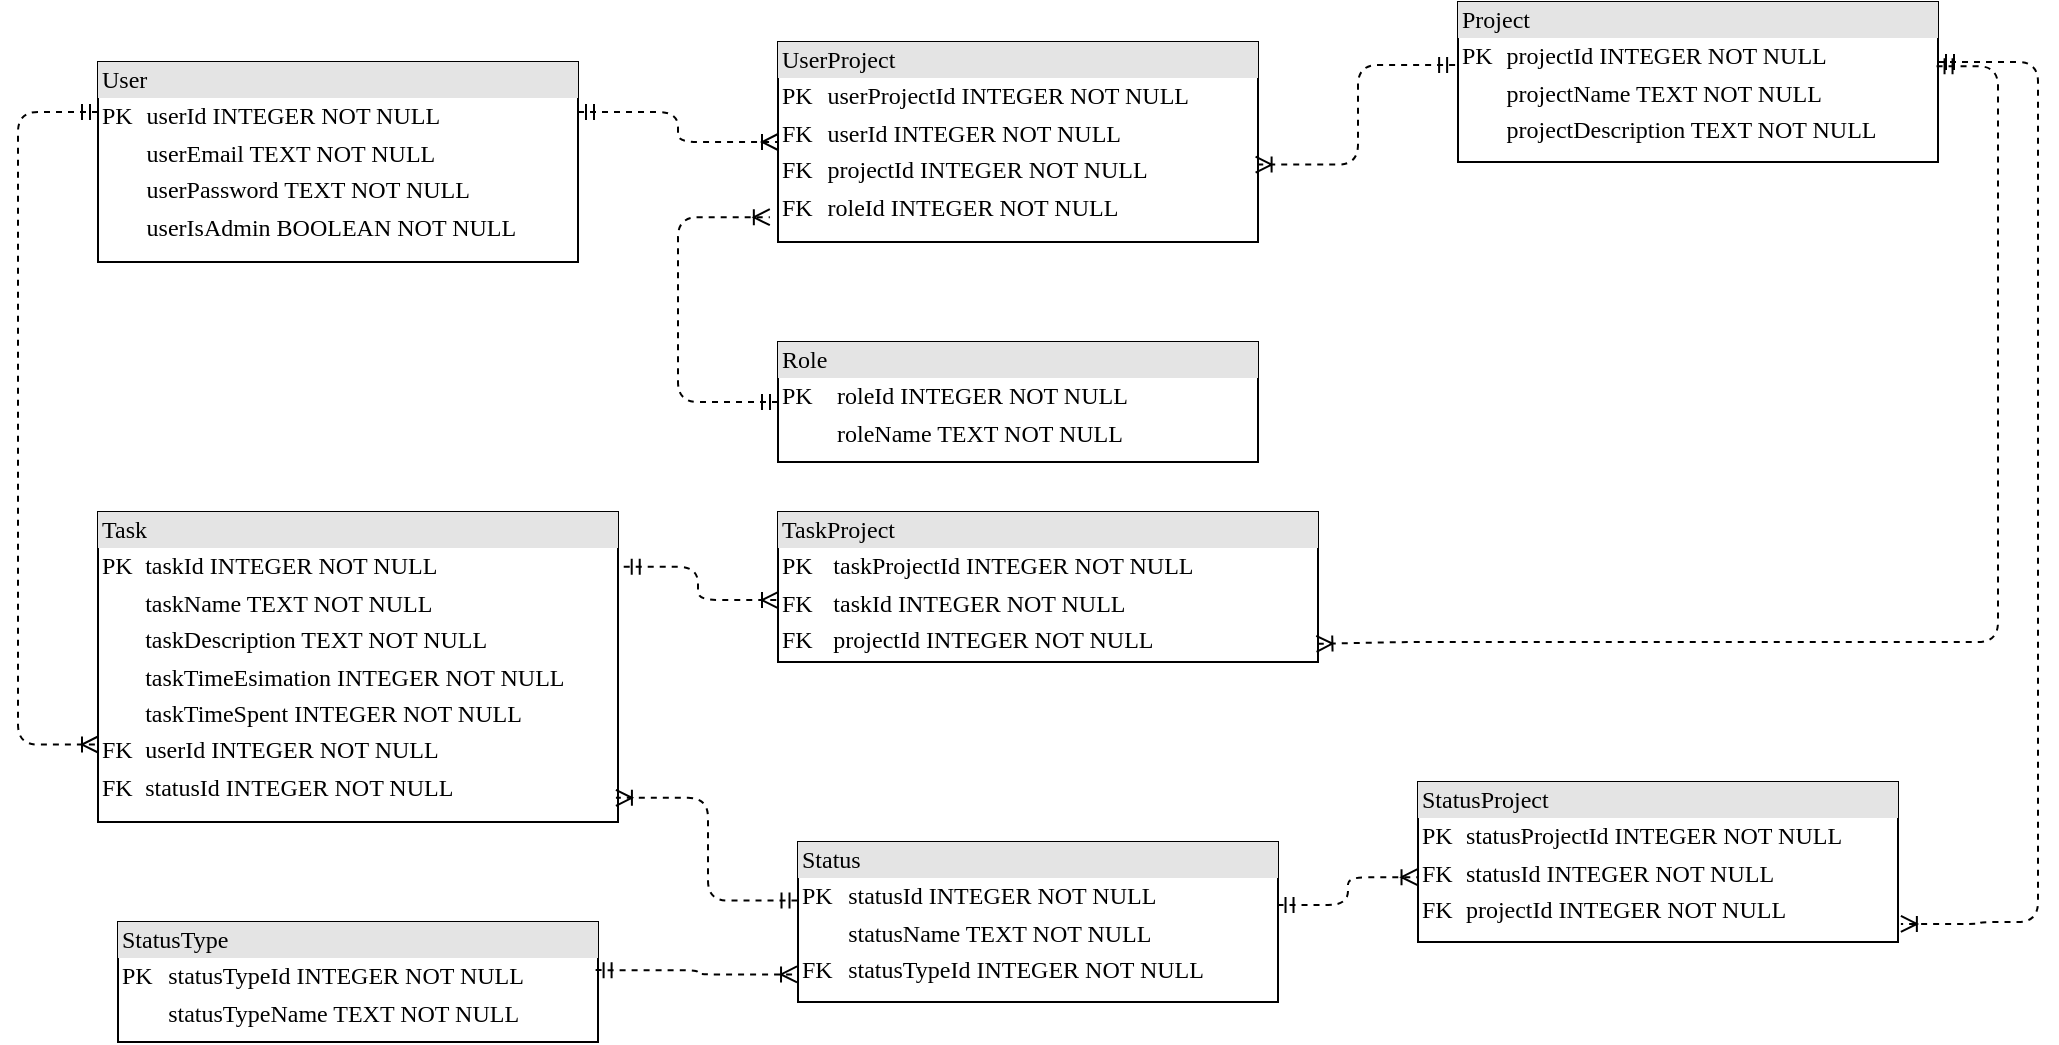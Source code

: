 <mxfile version="22.0.2" type="device">
  <diagram name="Page-1" id="2ca16b54-16f6-2749-3443-fa8db7711227">
    <mxGraphModel dx="1005" dy="674" grid="1" gridSize="10" guides="1" tooltips="1" connect="1" arrows="1" fold="1" page="1" pageScale="1" pageWidth="1100" pageHeight="850" background="none" math="0" shadow="0">
      <root>
        <mxCell id="0" />
        <mxCell id="1" parent="0" />
        <mxCell id="2ed32ef02a7f4228-2" value="&lt;div style=&quot;box-sizing: border-box ; width: 100% ; background: #e4e4e4 ; padding: 2px&quot;&gt;User&lt;/div&gt;&lt;table style=&quot;width: 100% ; font-size: 1em&quot; cellpadding=&quot;2&quot; cellspacing=&quot;0&quot;&gt;&lt;tbody&gt;&lt;tr&gt;&lt;td&gt;PK&lt;/td&gt;&lt;td&gt;userId INTEGER NOT NULL&lt;/td&gt;&lt;/tr&gt;&lt;tr&gt;&lt;td&gt;&lt;br&gt;&lt;/td&gt;&lt;td&gt;userEmail TEXT NOT NULL&lt;/td&gt;&lt;/tr&gt;&lt;tr&gt;&lt;td&gt;&lt;/td&gt;&lt;td&gt;userPassword TEXT NOT NULL&lt;/td&gt;&lt;/tr&gt;&lt;tr&gt;&lt;td&gt;&lt;br&gt;&lt;/td&gt;&lt;td&gt;userIsAdmin BOOLEAN NOT NULL&lt;br&gt;&lt;/td&gt;&lt;/tr&gt;&lt;/tbody&gt;&lt;/table&gt;" style="verticalAlign=top;align=left;overflow=fill;html=1;rounded=0;shadow=0;comic=0;labelBackgroundColor=none;strokeWidth=1;fontFamily=Verdana;fontSize=12" parent="1" vertex="1">
          <mxGeometry x="70" y="60" width="240" height="100" as="geometry" />
        </mxCell>
        <mxCell id="3Zuyfexjw9MHxoGortzV-1" value="&lt;div style=&quot;box-sizing: border-box ; width: 100% ; background: #e4e4e4 ; padding: 2px&quot;&gt;Project&lt;/div&gt;&lt;table style=&quot;width: 100% ; font-size: 1em&quot; cellpadding=&quot;2&quot; cellspacing=&quot;0&quot;&gt;&lt;tbody&gt;&lt;tr&gt;&lt;td&gt;PK&lt;/td&gt;&lt;td&gt;projectId INTEGER NOT NULL&lt;/td&gt;&lt;/tr&gt;&lt;tr&gt;&lt;td&gt;&lt;br&gt;&lt;/td&gt;&lt;td&gt;projectName TEXT NOT NULL&lt;/td&gt;&lt;/tr&gt;&lt;tr&gt;&lt;td&gt;&lt;/td&gt;&lt;td&gt;projectDescription TEXT NOT NULL&lt;/td&gt;&lt;/tr&gt;&lt;tr&gt;&lt;td&gt;&lt;br&gt;&lt;/td&gt;&lt;td&gt;&lt;br&gt;&lt;/td&gt;&lt;/tr&gt;&lt;/tbody&gt;&lt;/table&gt;" style="verticalAlign=top;align=left;overflow=fill;html=1;rounded=0;shadow=0;comic=0;labelBackgroundColor=none;strokeWidth=1;fontFamily=Verdana;fontSize=12" parent="1" vertex="1">
          <mxGeometry x="750" y="30" width="240" height="80" as="geometry" />
        </mxCell>
        <mxCell id="3Zuyfexjw9MHxoGortzV-2" value="&lt;div style=&quot;box-sizing: border-box ; width: 100% ; background: #e4e4e4 ; padding: 2px&quot;&gt;UserProject&lt;/div&gt;&lt;table style=&quot;width: 100% ; font-size: 1em&quot; cellpadding=&quot;2&quot; cellspacing=&quot;0&quot;&gt;&lt;tbody&gt;&lt;tr&gt;&lt;td&gt;PK&lt;/td&gt;&lt;td&gt;userProjectId INTEGER NOT NULL&lt;/td&gt;&lt;/tr&gt;&lt;tr&gt;&lt;td&gt;FK&lt;/td&gt;&lt;td&gt;userId INTEGER NOT NULL&lt;/td&gt;&lt;/tr&gt;&lt;tr&gt;&lt;td&gt;FK&lt;/td&gt;&lt;td&gt;projectId INTEGER NOT NULL&lt;/td&gt;&lt;/tr&gt;&lt;tr&gt;&lt;td&gt;FK&lt;br&gt;&lt;/td&gt;&lt;td&gt;roleId INTEGER NOT NULL&lt;br&gt;&lt;/td&gt;&lt;/tr&gt;&lt;/tbody&gt;&lt;/table&gt;" style="verticalAlign=top;align=left;overflow=fill;html=1;rounded=0;shadow=0;comic=0;labelBackgroundColor=none;strokeWidth=1;fontFamily=Verdana;fontSize=12" parent="1" vertex="1">
          <mxGeometry x="410" y="50" width="240" height="100" as="geometry" />
        </mxCell>
        <mxCell id="3Zuyfexjw9MHxoGortzV-3" style="edgeStyle=orthogonalEdgeStyle;html=1;dashed=1;labelBackgroundColor=none;startArrow=ERmandOne;endArrow=ERoneToMany;fontFamily=Verdana;fontSize=12;align=left;entryX=0;entryY=0.5;entryDx=0;entryDy=0;exitX=1;exitY=0.25;exitDx=0;exitDy=0;" parent="1" source="2ed32ef02a7f4228-2" target="3Zuyfexjw9MHxoGortzV-2" edge="1">
          <mxGeometry relative="1" as="geometry">
            <mxPoint x="710" y="160" as="sourcePoint" />
            <mxPoint x="840" y="145" as="targetPoint" />
          </mxGeometry>
        </mxCell>
        <mxCell id="3Zuyfexjw9MHxoGortzV-4" style="edgeStyle=orthogonalEdgeStyle;html=1;dashed=1;labelBackgroundColor=none;startArrow=ERmandOne;endArrow=ERoneToMany;fontFamily=Verdana;fontSize=12;align=left;entryX=0.995;entryY=0.613;entryDx=0;entryDy=0;exitX=-0.006;exitY=0.394;exitDx=0;exitDy=0;exitPerimeter=0;entryPerimeter=0;" parent="1" source="3Zuyfexjw9MHxoGortzV-1" target="3Zuyfexjw9MHxoGortzV-2" edge="1">
          <mxGeometry relative="1" as="geometry">
            <mxPoint x="320" y="95" as="sourcePoint" />
            <mxPoint x="460" y="110" as="targetPoint" />
          </mxGeometry>
        </mxCell>
        <mxCell id="3Zuyfexjw9MHxoGortzV-5" value="&lt;div style=&quot;box-sizing: border-box ; width: 100% ; background: #e4e4e4 ; padding: 2px&quot;&gt;Role&lt;/div&gt;&lt;table style=&quot;width: 100% ; font-size: 1em&quot; cellpadding=&quot;2&quot; cellspacing=&quot;0&quot;&gt;&lt;tbody&gt;&lt;tr&gt;&lt;td&gt;PK&lt;/td&gt;&lt;td&gt;roleId INTEGER NOT NULL&lt;/td&gt;&lt;/tr&gt;&lt;tr&gt;&lt;td&gt;&lt;br&gt;&lt;/td&gt;&lt;td&gt;roleName TEXT NOT NULL&lt;/td&gt;&lt;/tr&gt;&lt;tr&gt;&lt;td&gt;&lt;/td&gt;&lt;td&gt;&lt;/td&gt;&lt;/tr&gt;&lt;/tbody&gt;&lt;/table&gt;" style="verticalAlign=top;align=left;overflow=fill;html=1;rounded=0;shadow=0;comic=0;labelBackgroundColor=none;strokeWidth=1;fontFamily=Verdana;fontSize=12" parent="1" vertex="1">
          <mxGeometry x="410" y="200" width="240" height="60" as="geometry" />
        </mxCell>
        <mxCell id="3Zuyfexjw9MHxoGortzV-6" style="edgeStyle=orthogonalEdgeStyle;html=1;dashed=1;labelBackgroundColor=none;startArrow=ERmandOne;endArrow=ERoneToMany;fontFamily=Verdana;fontSize=12;align=left;entryX=-0.017;entryY=0.876;entryDx=0;entryDy=0;exitX=0;exitY=0.5;exitDx=0;exitDy=0;entryPerimeter=0;movable=1;resizable=1;rotatable=1;deletable=1;editable=1;locked=0;connectable=1;" parent="1" source="3Zuyfexjw9MHxoGortzV-5" target="3Zuyfexjw9MHxoGortzV-2" edge="1">
          <mxGeometry relative="1" as="geometry">
            <mxPoint x="320" y="95" as="sourcePoint" />
            <mxPoint x="420" y="110" as="targetPoint" />
            <Array as="points">
              <mxPoint x="360" y="230" />
              <mxPoint x="360" y="138" />
            </Array>
          </mxGeometry>
        </mxCell>
        <mxCell id="3Zuyfexjw9MHxoGortzV-7" value="&lt;div style=&quot;box-sizing: border-box ; width: 100% ; background: #e4e4e4 ; padding: 2px&quot;&gt;Task&lt;/div&gt;&lt;table style=&quot;width: 100% ; font-size: 1em&quot; cellpadding=&quot;2&quot; cellspacing=&quot;0&quot;&gt;&lt;tbody&gt;&lt;tr&gt;&lt;td&gt;PK&lt;/td&gt;&lt;td&gt;taskId INTEGER NOT NULL&lt;/td&gt;&lt;/tr&gt;&lt;tr&gt;&lt;td&gt;&lt;br&gt;&lt;/td&gt;&lt;td&gt;taskName TEXT NOT NULL&lt;/td&gt;&lt;/tr&gt;&lt;tr&gt;&lt;td&gt;&lt;/td&gt;&lt;td&gt;taskDescription TEXT NOT NULL&lt;br&gt;&lt;/td&gt;&lt;/tr&gt;&lt;tr&gt;&lt;td&gt;&lt;br&gt;&lt;/td&gt;&lt;td&gt;taskTimeEsimation INTEGER NOT NULL&lt;br&gt;&lt;/td&gt;&lt;/tr&gt;&lt;tr&gt;&lt;td&gt;&lt;br&gt;&lt;/td&gt;&lt;td&gt;taskTimeSpent INTEGER NOT NULL&lt;br&gt;&lt;/td&gt;&lt;/tr&gt;&lt;tr&gt;&lt;td&gt;FK&lt;/td&gt;&lt;td&gt;userId INTEGER NOT NULL&lt;/td&gt;&lt;/tr&gt;&lt;tr&gt;&lt;td&gt;FK&lt;/td&gt;&lt;td&gt;statusId INTEGER NOT NULL&lt;/td&gt;&lt;/tr&gt;&lt;/tbody&gt;&lt;/table&gt;" style="verticalAlign=top;align=left;overflow=fill;html=1;rounded=0;shadow=0;comic=0;labelBackgroundColor=none;strokeWidth=1;fontFamily=Verdana;fontSize=12" parent="1" vertex="1">
          <mxGeometry x="70" y="285" width="260" height="155" as="geometry" />
        </mxCell>
        <mxCell id="3Zuyfexjw9MHxoGortzV-8" style="edgeStyle=orthogonalEdgeStyle;html=1;dashed=1;labelBackgroundColor=none;startArrow=ERmandOne;endArrow=ERoneToMany;fontFamily=Verdana;fontSize=12;align=left;entryX=0;entryY=0.75;entryDx=0;entryDy=0;exitX=0;exitY=0.25;exitDx=0;exitDy=0;movable=1;resizable=1;rotatable=1;deletable=1;editable=1;locked=0;connectable=1;" parent="1" source="2ed32ef02a7f4228-2" target="3Zuyfexjw9MHxoGortzV-7" edge="1">
          <mxGeometry relative="1" as="geometry">
            <mxPoint x="50" y="90" as="sourcePoint" />
            <mxPoint x="100" y="406.25" as="targetPoint" />
            <Array as="points">
              <mxPoint x="30" y="85" />
              <mxPoint x="30" y="401" />
            </Array>
          </mxGeometry>
        </mxCell>
        <mxCell id="3Zuyfexjw9MHxoGortzV-9" value="&lt;div style=&quot;box-sizing: border-box ; width: 100% ; background: #e4e4e4 ; padding: 2px&quot;&gt;TaskProject&lt;/div&gt;&lt;table style=&quot;width: 100% ; font-size: 1em&quot; cellpadding=&quot;2&quot; cellspacing=&quot;0&quot;&gt;&lt;tbody&gt;&lt;tr&gt;&lt;td&gt;PK&lt;/td&gt;&lt;td&gt;taskProjectId INTEGER NOT NULL&lt;/td&gt;&lt;/tr&gt;&lt;tr&gt;&lt;td&gt;FK&lt;/td&gt;&lt;td&gt;taskId INTEGER NOT NULL&lt;/td&gt;&lt;/tr&gt;&lt;tr&gt;&lt;td&gt;FK&lt;/td&gt;&lt;td&gt;projectId INTEGER&amp;nbsp;NOT NULL&lt;/td&gt;&lt;/tr&gt;&lt;tr&gt;&lt;td&gt;&lt;br&gt;&lt;/td&gt;&lt;td&gt;&lt;br&gt;&lt;/td&gt;&lt;/tr&gt;&lt;/tbody&gt;&lt;/table&gt;" style="verticalAlign=top;align=left;overflow=fill;html=1;rounded=0;shadow=0;comic=0;labelBackgroundColor=none;strokeWidth=1;fontFamily=Verdana;fontSize=12" parent="1" vertex="1">
          <mxGeometry x="410" y="285" width="270" height="75" as="geometry" />
        </mxCell>
        <mxCell id="3Zuyfexjw9MHxoGortzV-10" style="edgeStyle=orthogonalEdgeStyle;html=1;dashed=1;labelBackgroundColor=none;startArrow=ERmandOne;endArrow=ERoneToMany;fontFamily=Verdana;fontSize=12;align=left;exitX=1.011;exitY=0.177;exitDx=0;exitDy=0;movable=1;resizable=1;rotatable=1;deletable=1;editable=1;locked=0;connectable=1;exitPerimeter=0;entryX=0;entryY=0.587;entryDx=0;entryDy=0;entryPerimeter=0;" parent="1" source="3Zuyfexjw9MHxoGortzV-7" target="3Zuyfexjw9MHxoGortzV-9" edge="1">
          <mxGeometry relative="1" as="geometry">
            <mxPoint x="80" y="95" as="sourcePoint" />
            <mxPoint x="450" y="330" as="targetPoint" />
          </mxGeometry>
        </mxCell>
        <mxCell id="3Zuyfexjw9MHxoGortzV-11" style="edgeStyle=orthogonalEdgeStyle;html=1;dashed=1;labelBackgroundColor=none;startArrow=ERmandOne;endArrow=ERoneToMany;fontFamily=Verdana;fontSize=12;align=left;entryX=0.997;entryY=0.879;entryDx=0;entryDy=0;exitX=0.997;exitY=0.401;exitDx=0;exitDy=0;movable=1;resizable=1;rotatable=1;deletable=1;editable=1;locked=0;connectable=1;exitPerimeter=0;entryPerimeter=0;" parent="1" source="3Zuyfexjw9MHxoGortzV-1" target="3Zuyfexjw9MHxoGortzV-9" edge="1">
          <mxGeometry relative="1" as="geometry">
            <mxPoint x="390" y="330" as="sourcePoint" />
            <mxPoint x="470" y="365" as="targetPoint" />
            <Array as="points">
              <mxPoint x="1020" y="62" />
              <mxPoint x="1020" y="350" />
              <mxPoint x="725" y="350" />
            </Array>
          </mxGeometry>
        </mxCell>
        <mxCell id="3Zuyfexjw9MHxoGortzV-12" value="&lt;div style=&quot;box-sizing: border-box ; width: 100% ; background: #e4e4e4 ; padding: 2px&quot;&gt;Status&lt;/div&gt;&lt;table style=&quot;width: 100% ; font-size: 1em&quot; cellpadding=&quot;2&quot; cellspacing=&quot;0&quot;&gt;&lt;tbody&gt;&lt;tr&gt;&lt;td&gt;PK&lt;/td&gt;&lt;td&gt;statusId INTEGER NOT NULL&lt;/td&gt;&lt;/tr&gt;&lt;tr&gt;&lt;td&gt;&lt;br&gt;&lt;/td&gt;&lt;td&gt;statusName TEXT NOT NULL&lt;/td&gt;&lt;/tr&gt;&lt;tr&gt;&lt;td&gt;FK&lt;/td&gt;&lt;td&gt;statusTypeId INTEGER NOT NULL&lt;/td&gt;&lt;/tr&gt;&lt;tr&gt;&lt;td&gt;&lt;br&gt;&lt;/td&gt;&lt;td&gt;&lt;br&gt;&lt;/td&gt;&lt;/tr&gt;&lt;/tbody&gt;&lt;/table&gt;" style="verticalAlign=top;align=left;overflow=fill;html=1;rounded=0;shadow=0;comic=0;labelBackgroundColor=none;strokeWidth=1;fontFamily=Verdana;fontSize=12" parent="1" vertex="1">
          <mxGeometry x="420" y="450" width="240" height="80" as="geometry" />
        </mxCell>
        <mxCell id="3Zuyfexjw9MHxoGortzV-14" value="&lt;div style=&quot;box-sizing: border-box ; width: 100% ; background: #e4e4e4 ; padding: 2px&quot;&gt;StatusType&lt;/div&gt;&lt;table style=&quot;width: 100% ; font-size: 1em&quot; cellpadding=&quot;2&quot; cellspacing=&quot;0&quot;&gt;&lt;tbody&gt;&lt;tr&gt;&lt;td&gt;PK&lt;/td&gt;&lt;td&gt;statusTypeId INTEGER NOT NULL&lt;/td&gt;&lt;/tr&gt;&lt;tr&gt;&lt;td&gt;&lt;br&gt;&lt;/td&gt;&lt;td&gt;statusTypeName TEXT NOT NULL&lt;/td&gt;&lt;/tr&gt;&lt;tr&gt;&lt;td&gt;&lt;/td&gt;&lt;td&gt;&lt;/td&gt;&lt;/tr&gt;&lt;/tbody&gt;&lt;/table&gt;" style="verticalAlign=top;align=left;overflow=fill;html=1;rounded=0;shadow=0;comic=0;labelBackgroundColor=none;strokeWidth=1;fontFamily=Verdana;fontSize=12" parent="1" vertex="1">
          <mxGeometry x="80" y="490" width="240" height="60" as="geometry" />
        </mxCell>
        <mxCell id="3Zuyfexjw9MHxoGortzV-16" style="edgeStyle=orthogonalEdgeStyle;html=1;dashed=1;labelBackgroundColor=none;startArrow=ERmandOne;endArrow=ERoneToMany;fontFamily=Verdana;fontSize=12;align=left;entryX=-0.002;entryY=0.828;entryDx=0;entryDy=0;movable=1;resizable=1;rotatable=1;deletable=1;editable=1;locked=0;connectable=1;entryPerimeter=0;exitX=0.995;exitY=0.401;exitDx=0;exitDy=0;exitPerimeter=0;" parent="1" source="3Zuyfexjw9MHxoGortzV-14" target="3Zuyfexjw9MHxoGortzV-12" edge="1">
          <mxGeometry relative="1" as="geometry">
            <mxPoint x="383" y="516" as="sourcePoint" />
            <mxPoint x="530" y="343" as="targetPoint" />
          </mxGeometry>
        </mxCell>
        <mxCell id="3Zuyfexjw9MHxoGortzV-17" value="&lt;div style=&quot;box-sizing: border-box ; width: 100% ; background: #e4e4e4 ; padding: 2px&quot;&gt;StatusProject&lt;/div&gt;&lt;table style=&quot;width: 100% ; font-size: 1em&quot; cellpadding=&quot;2&quot; cellspacing=&quot;0&quot;&gt;&lt;tbody&gt;&lt;tr&gt;&lt;td&gt;PK&lt;/td&gt;&lt;td&gt;statusProjectId INTEGER NOT NULL&lt;/td&gt;&lt;/tr&gt;&lt;tr&gt;&lt;td&gt;FK&lt;/td&gt;&lt;td&gt;statusId INTEGER&amp;nbsp;NOT NULL&lt;/td&gt;&lt;/tr&gt;&lt;tr&gt;&lt;td&gt;FK&lt;/td&gt;&lt;td&gt;projectId INTEGER NOT NULL&lt;/td&gt;&lt;/tr&gt;&lt;tr&gt;&lt;td&gt;&lt;br&gt;&lt;/td&gt;&lt;td&gt;&lt;br&gt;&lt;/td&gt;&lt;/tr&gt;&lt;/tbody&gt;&lt;/table&gt;" style="verticalAlign=top;align=left;overflow=fill;html=1;rounded=0;shadow=0;comic=0;labelBackgroundColor=none;strokeWidth=1;fontFamily=Verdana;fontSize=12" parent="1" vertex="1">
          <mxGeometry x="730" y="420" width="240" height="80" as="geometry" />
        </mxCell>
        <mxCell id="3Zuyfexjw9MHxoGortzV-18" style="edgeStyle=orthogonalEdgeStyle;html=1;dashed=1;labelBackgroundColor=none;startArrow=ERmandOne;endArrow=ERoneToMany;fontFamily=Verdana;fontSize=12;align=left;entryX=-0.001;entryY=0.595;entryDx=0;entryDy=0;exitX=0.999;exitY=0.394;exitDx=0;exitDy=0;movable=1;resizable=1;rotatable=1;deletable=1;editable=1;locked=0;connectable=1;entryPerimeter=0;exitPerimeter=0;" parent="1" source="3Zuyfexjw9MHxoGortzV-12" target="3Zuyfexjw9MHxoGortzV-17" edge="1">
          <mxGeometry relative="1" as="geometry">
            <mxPoint x="390" y="520" as="sourcePoint" />
            <mxPoint x="470" y="520" as="targetPoint" />
          </mxGeometry>
        </mxCell>
        <mxCell id="3Zuyfexjw9MHxoGortzV-19" style="edgeStyle=orthogonalEdgeStyle;html=1;dashed=1;labelBackgroundColor=none;startArrow=ERmandOne;endArrow=ERoneToMany;fontFamily=Verdana;fontSize=12;align=left;entryX=1.006;entryY=0.887;entryDx=0;entryDy=0;movable=1;resizable=1;rotatable=1;deletable=1;editable=1;locked=0;connectable=1;entryPerimeter=0;" parent="1" target="3Zuyfexjw9MHxoGortzV-17" edge="1">
          <mxGeometry relative="1" as="geometry">
            <mxPoint x="990" y="60" as="sourcePoint" />
            <mxPoint x="780" y="478" as="targetPoint" />
            <Array as="points">
              <mxPoint x="1040" y="60" />
              <mxPoint x="1040" y="490" />
              <mxPoint x="1011" y="490" />
            </Array>
          </mxGeometry>
        </mxCell>
        <mxCell id="3Zuyfexjw9MHxoGortzV-22" style="edgeStyle=orthogonalEdgeStyle;html=1;dashed=1;labelBackgroundColor=none;startArrow=ERmandOne;endArrow=ERoneToMany;fontFamily=Verdana;fontSize=12;align=left;exitX=-0.001;exitY=0.366;exitDx=0;exitDy=0;movable=1;resizable=1;rotatable=1;deletable=1;editable=1;locked=0;connectable=1;exitPerimeter=0;entryX=0.996;entryY=0.922;entryDx=0;entryDy=0;entryPerimeter=0;" parent="1" source="3Zuyfexjw9MHxoGortzV-12" target="3Zuyfexjw9MHxoGortzV-7" edge="1">
          <mxGeometry relative="1" as="geometry">
            <mxPoint x="710" y="492" as="sourcePoint" />
            <mxPoint x="780" y="478" as="targetPoint" />
          </mxGeometry>
        </mxCell>
      </root>
    </mxGraphModel>
  </diagram>
</mxfile>
